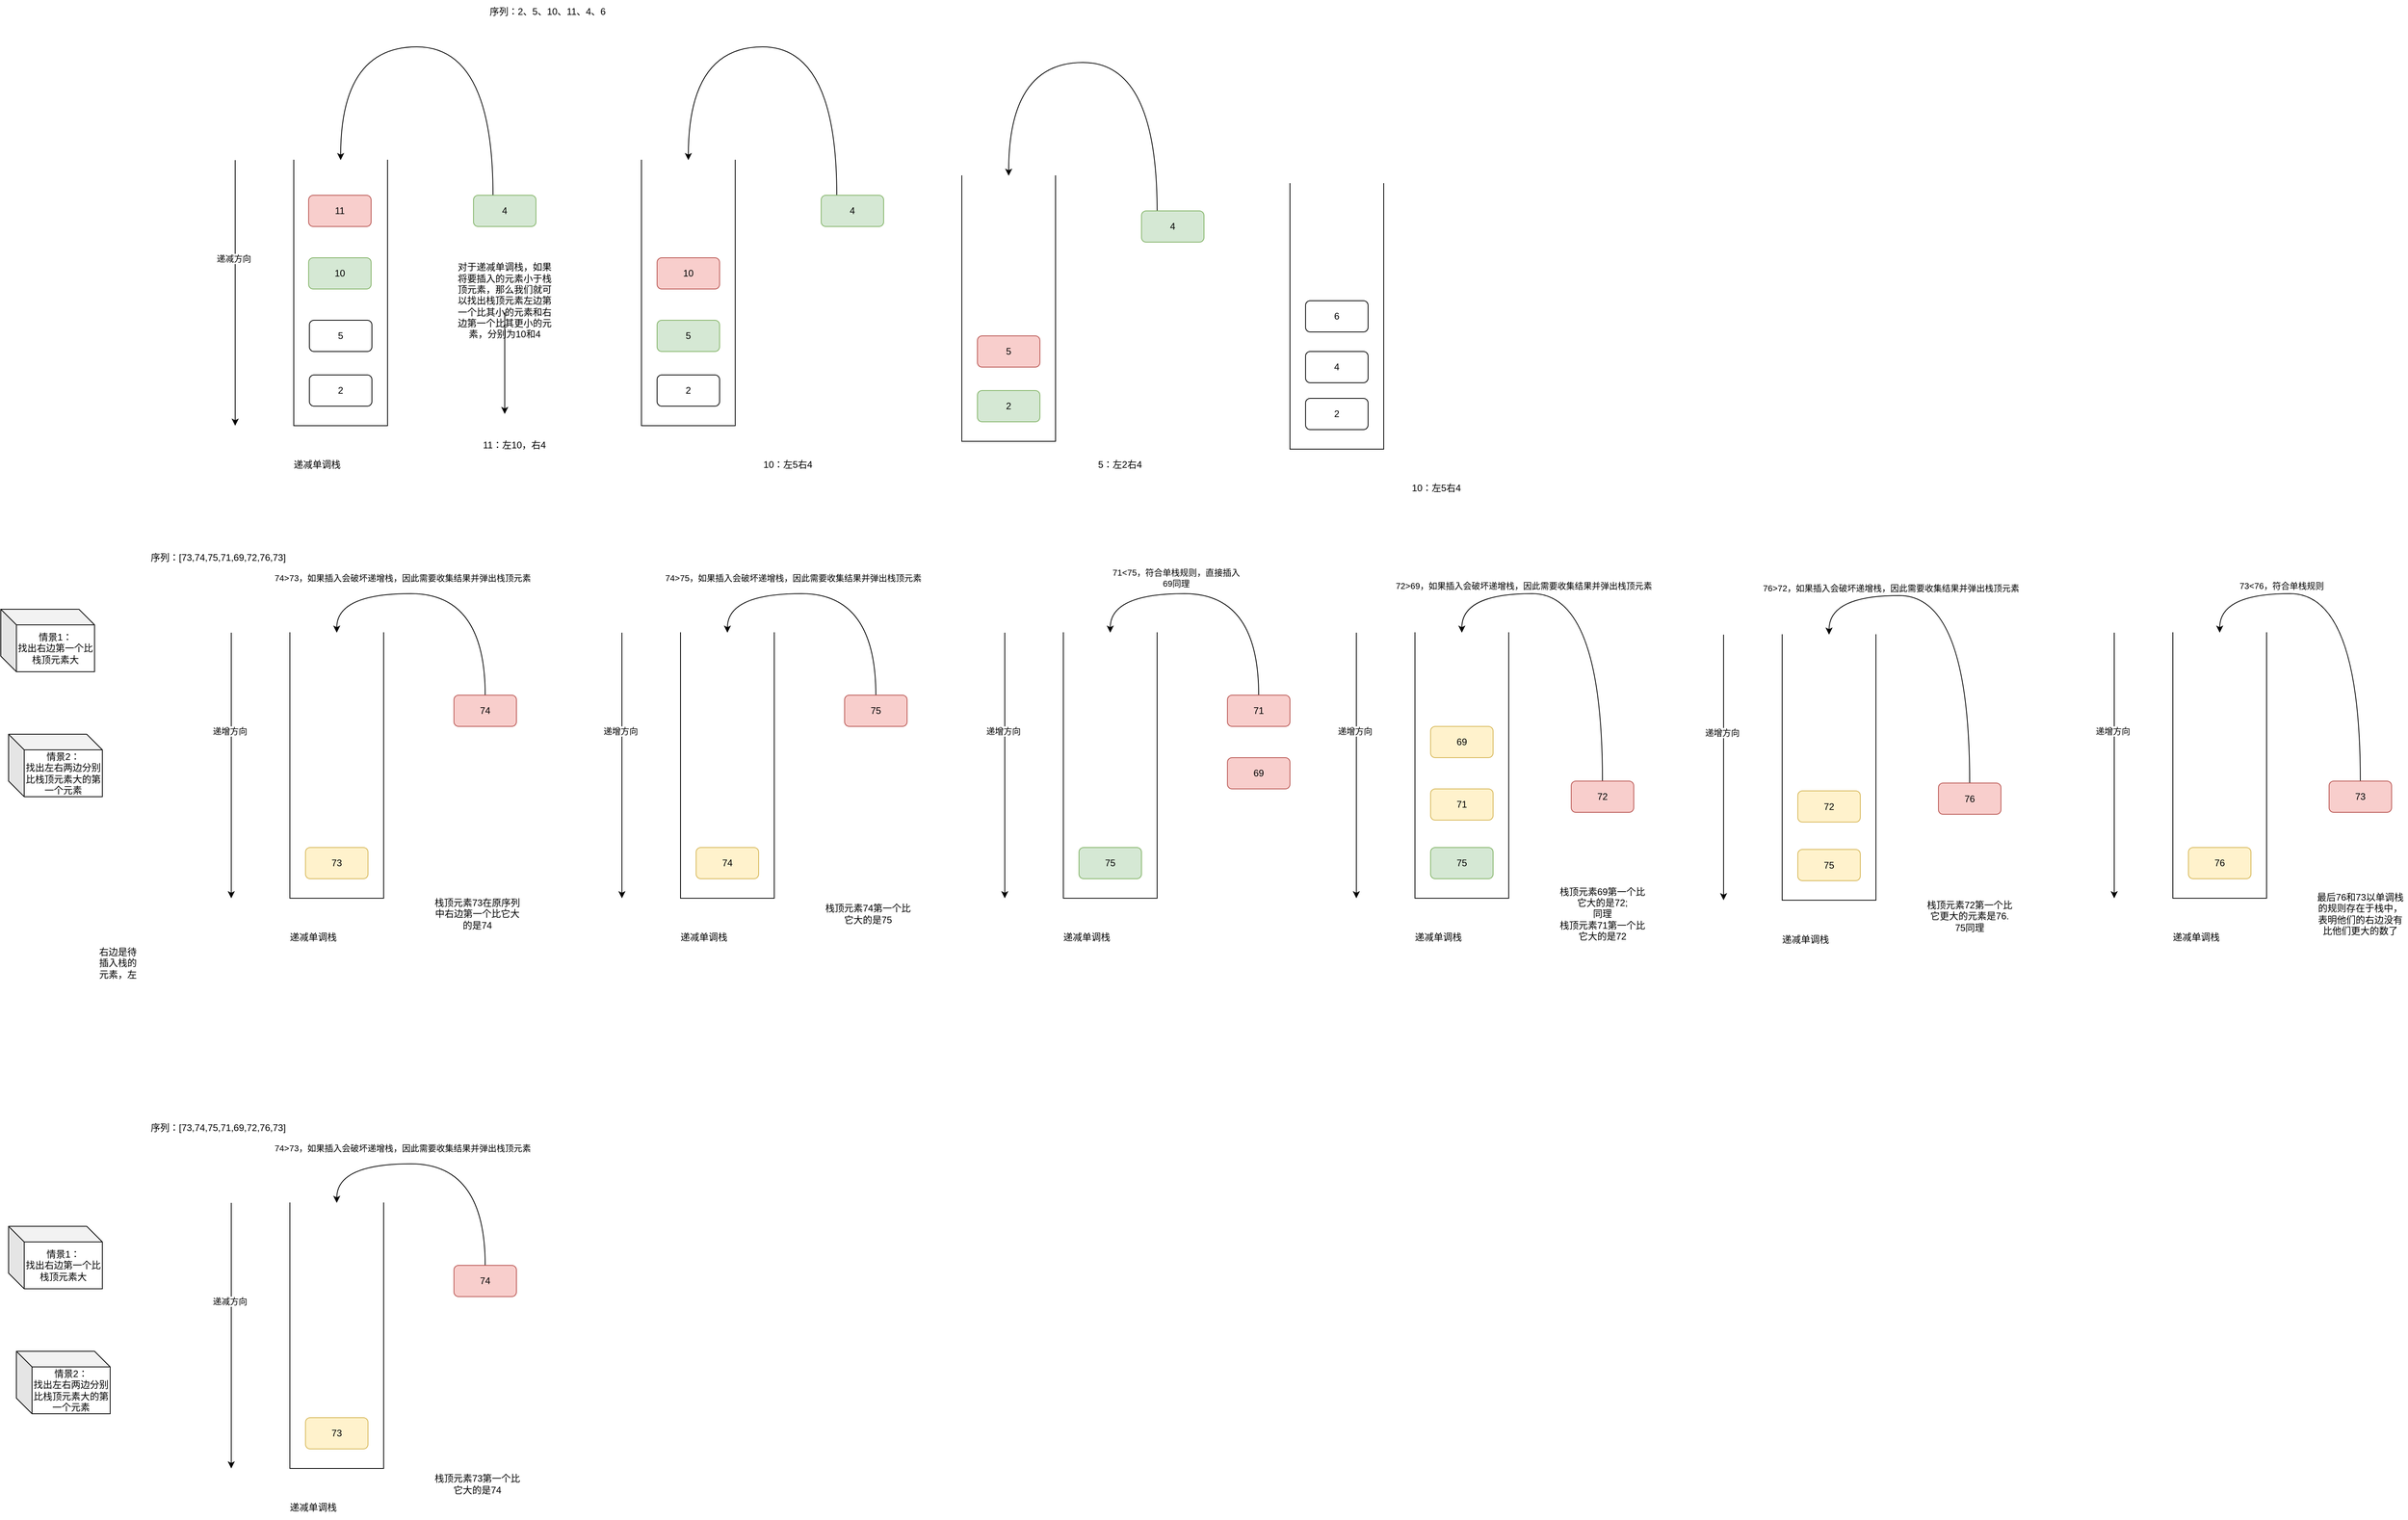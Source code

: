 <mxfile version="24.2.3" type="github">
  <diagram name="第 1 页" id="ewnleLoZy3X5R_nvyh3p">
    <mxGraphModel dx="2040" dy="665" grid="1" gridSize="10" guides="1" tooltips="1" connect="1" arrows="1" fold="1" page="1" pageScale="1" pageWidth="827" pageHeight="1169" math="0" shadow="0">
      <root>
        <mxCell id="0" />
        <mxCell id="1" parent="0" />
        <mxCell id="bXwB3TmRqBgJZ9fveNT7-1" value="" style="html=1;dashed=0;whiteSpace=wrap;shape=partialRectangle;right=0;direction=west;rotation=90;" parent="1" vertex="1">
          <mxGeometry x="205" y="345" width="340" height="120" as="geometry" />
        </mxCell>
        <mxCell id="bXwB3TmRqBgJZ9fveNT7-2" value="" style="endArrow=classic;html=1;rounded=0;" parent="1" edge="1">
          <mxGeometry width="50" height="50" relative="1" as="geometry">
            <mxPoint x="240" y="235" as="sourcePoint" />
            <mxPoint x="240" y="575" as="targetPoint" />
          </mxGeometry>
        </mxCell>
        <mxCell id="bXwB3TmRqBgJZ9fveNT7-4" value="递减方向" style="edgeLabel;html=1;align=center;verticalAlign=middle;resizable=0;points=[];" parent="bXwB3TmRqBgJZ9fveNT7-2" vertex="1" connectable="0">
          <mxGeometry x="-0.263" y="-2" relative="1" as="geometry">
            <mxPoint as="offset" />
          </mxGeometry>
        </mxCell>
        <mxCell id="bXwB3TmRqBgJZ9fveNT7-3" value="递减单调栈" style="text;html=1;align=center;verticalAlign=middle;whiteSpace=wrap;rounded=0;" parent="1" vertex="1">
          <mxGeometry x="280" y="610" width="130" height="30" as="geometry" />
        </mxCell>
        <mxCell id="bXwB3TmRqBgJZ9fveNT7-5" value="2" style="rounded=1;whiteSpace=wrap;html=1;" parent="1" vertex="1">
          <mxGeometry x="335" y="510" width="80" height="40" as="geometry" />
        </mxCell>
        <mxCell id="bXwB3TmRqBgJZ9fveNT7-6" value="5" style="rounded=1;whiteSpace=wrap;html=1;" parent="1" vertex="1">
          <mxGeometry x="335" y="440" width="80" height="40" as="geometry" />
        </mxCell>
        <mxCell id="bXwB3TmRqBgJZ9fveNT7-7" value="10" style="rounded=1;whiteSpace=wrap;html=1;fillColor=#d5e8d4;strokeColor=#82b366;" parent="1" vertex="1">
          <mxGeometry x="334" y="360" width="80" height="40" as="geometry" />
        </mxCell>
        <mxCell id="bXwB3TmRqBgJZ9fveNT7-9" value="11" style="rounded=1;whiteSpace=wrap;html=1;fillColor=#f8cecc;strokeColor=#b85450;" parent="1" vertex="1">
          <mxGeometry x="334" y="280" width="80" height="40" as="geometry" />
        </mxCell>
        <mxCell id="bXwB3TmRqBgJZ9fveNT7-12" style="edgeStyle=orthogonalEdgeStyle;rounded=0;orthogonalLoop=1;jettySize=auto;html=1;entryX=1;entryY=0.5;entryDx=0;entryDy=0;curved=1;" parent="1" source="bXwB3TmRqBgJZ9fveNT7-10" target="bXwB3TmRqBgJZ9fveNT7-1" edge="1">
          <mxGeometry relative="1" as="geometry">
            <Array as="points">
              <mxPoint x="570" y="90" />
              <mxPoint x="375" y="90" />
            </Array>
          </mxGeometry>
        </mxCell>
        <mxCell id="bXwB3TmRqBgJZ9fveNT7-10" value="4" style="rounded=1;whiteSpace=wrap;html=1;fillColor=#d5e8d4;strokeColor=#82b366;" parent="1" vertex="1">
          <mxGeometry x="545" y="280" width="80" height="40" as="geometry" />
        </mxCell>
        <mxCell id="bXwB3TmRqBgJZ9fveNT7-13" value="对于递减单调栈，如果将要插入的元素小于栈顶元素，那么我们就可以找出栈顶元素左边第一个比其小的元素和右边第一个比其更小的元素，分别为10和4" style="text;html=1;align=center;verticalAlign=middle;whiteSpace=wrap;rounded=0;" parent="1" vertex="1">
          <mxGeometry x="520" y="400" width="130" height="30" as="geometry" />
        </mxCell>
        <mxCell id="bXwB3TmRqBgJZ9fveNT7-14" value="序列：2、5、10、11、4、6" style="text;html=1;align=center;verticalAlign=middle;whiteSpace=wrap;rounded=0;" parent="1" vertex="1">
          <mxGeometry x="545" y="30" width="190" height="30" as="geometry" />
        </mxCell>
        <mxCell id="bXwB3TmRqBgJZ9fveNT7-17" value="" style="endArrow=classic;html=1;rounded=0;" parent="1" source="bXwB3TmRqBgJZ9fveNT7-13" edge="1">
          <mxGeometry width="50" height="50" relative="1" as="geometry">
            <mxPoint x="630" y="570" as="sourcePoint" />
            <mxPoint x="585" y="560" as="targetPoint" />
          </mxGeometry>
        </mxCell>
        <mxCell id="bXwB3TmRqBgJZ9fveNT7-18" value="11：左10，右4" style="text;html=1;align=center;verticalAlign=middle;whiteSpace=wrap;rounded=0;" parent="1" vertex="1">
          <mxGeometry x="555" y="585" width="85" height="30" as="geometry" />
        </mxCell>
        <mxCell id="bXwB3TmRqBgJZ9fveNT7-20" value="" style="html=1;dashed=0;whiteSpace=wrap;shape=partialRectangle;right=0;direction=west;rotation=90;" parent="1" vertex="1">
          <mxGeometry x="650" y="345" width="340" height="120" as="geometry" />
        </mxCell>
        <mxCell id="bXwB3TmRqBgJZ9fveNT7-21" value="2" style="rounded=1;whiteSpace=wrap;html=1;" parent="1" vertex="1">
          <mxGeometry x="780" y="510" width="80" height="40" as="geometry" />
        </mxCell>
        <mxCell id="bXwB3TmRqBgJZ9fveNT7-22" value="5" style="rounded=1;whiteSpace=wrap;html=1;fillColor=#d5e8d4;strokeColor=#82b366;" parent="1" vertex="1">
          <mxGeometry x="780" y="440" width="80" height="40" as="geometry" />
        </mxCell>
        <mxCell id="bXwB3TmRqBgJZ9fveNT7-23" value="10" style="rounded=1;whiteSpace=wrap;html=1;fillColor=#f8cecc;strokeColor=#b85450;" parent="1" vertex="1">
          <mxGeometry x="780" y="360" width="80" height="40" as="geometry" />
        </mxCell>
        <mxCell id="bXwB3TmRqBgJZ9fveNT7-25" style="edgeStyle=orthogonalEdgeStyle;rounded=0;orthogonalLoop=1;jettySize=auto;html=1;entryX=1;entryY=0.5;entryDx=0;entryDy=0;curved=1;" parent="1" source="bXwB3TmRqBgJZ9fveNT7-24" target="bXwB3TmRqBgJZ9fveNT7-20" edge="1">
          <mxGeometry relative="1" as="geometry">
            <Array as="points">
              <mxPoint x="1010" y="90" />
              <mxPoint x="820" y="90" />
            </Array>
          </mxGeometry>
        </mxCell>
        <mxCell id="bXwB3TmRqBgJZ9fveNT7-24" value="4" style="rounded=1;whiteSpace=wrap;html=1;fillColor=#d5e8d4;strokeColor=#82b366;" parent="1" vertex="1">
          <mxGeometry x="990" y="280" width="80" height="40" as="geometry" />
        </mxCell>
        <mxCell id="bXwB3TmRqBgJZ9fveNT7-26" value="10：左5右4" style="text;html=1;align=center;verticalAlign=middle;whiteSpace=wrap;rounded=0;" parent="1" vertex="1">
          <mxGeometry x="905" y="610" width="85" height="30" as="geometry" />
        </mxCell>
        <mxCell id="bXwB3TmRqBgJZ9fveNT7-28" value="" style="html=1;dashed=0;whiteSpace=wrap;shape=partialRectangle;right=0;direction=west;rotation=90;" parent="1" vertex="1">
          <mxGeometry x="1060" y="365" width="340" height="120" as="geometry" />
        </mxCell>
        <mxCell id="bXwB3TmRqBgJZ9fveNT7-29" value="2" style="rounded=1;whiteSpace=wrap;html=1;fillColor=#d5e8d4;strokeColor=#82b366;" parent="1" vertex="1">
          <mxGeometry x="1190" y="530" width="80" height="40" as="geometry" />
        </mxCell>
        <mxCell id="bXwB3TmRqBgJZ9fveNT7-30" value="5" style="rounded=1;whiteSpace=wrap;html=1;fillColor=#f8cecc;strokeColor=#b85450;" parent="1" vertex="1">
          <mxGeometry x="1190" y="460" width="80" height="40" as="geometry" />
        </mxCell>
        <mxCell id="bXwB3TmRqBgJZ9fveNT7-32" style="edgeStyle=orthogonalEdgeStyle;rounded=0;orthogonalLoop=1;jettySize=auto;html=1;entryX=1;entryY=0.5;entryDx=0;entryDy=0;curved=1;" parent="1" source="bXwB3TmRqBgJZ9fveNT7-33" target="bXwB3TmRqBgJZ9fveNT7-28" edge="1">
          <mxGeometry relative="1" as="geometry">
            <Array as="points">
              <mxPoint x="1420" y="110" />
              <mxPoint x="1230" y="110" />
            </Array>
          </mxGeometry>
        </mxCell>
        <mxCell id="bXwB3TmRqBgJZ9fveNT7-33" value="4" style="rounded=1;whiteSpace=wrap;html=1;fillColor=#d5e8d4;strokeColor=#82b366;" parent="1" vertex="1">
          <mxGeometry x="1400" y="300" width="80" height="40" as="geometry" />
        </mxCell>
        <mxCell id="bXwB3TmRqBgJZ9fveNT7-34" value="5：左2右4" style="text;html=1;align=center;verticalAlign=middle;whiteSpace=wrap;rounded=0;" parent="1" vertex="1">
          <mxGeometry x="1330" y="610" width="85" height="30" as="geometry" />
        </mxCell>
        <mxCell id="bXwB3TmRqBgJZ9fveNT7-35" value="" style="html=1;dashed=0;whiteSpace=wrap;shape=partialRectangle;right=0;direction=west;rotation=90;" parent="1" vertex="1">
          <mxGeometry x="1480" y="375" width="340" height="120" as="geometry" />
        </mxCell>
        <mxCell id="bXwB3TmRqBgJZ9fveNT7-36" value="2" style="rounded=1;whiteSpace=wrap;html=1;" parent="1" vertex="1">
          <mxGeometry x="1610" y="540" width="80" height="40" as="geometry" />
        </mxCell>
        <mxCell id="bXwB3TmRqBgJZ9fveNT7-40" value="4" style="rounded=1;whiteSpace=wrap;html=1;" parent="1" vertex="1">
          <mxGeometry x="1610" y="480" width="80" height="40" as="geometry" />
        </mxCell>
        <mxCell id="bXwB3TmRqBgJZ9fveNT7-41" value="10：左5右4" style="text;html=1;align=center;verticalAlign=middle;whiteSpace=wrap;rounded=0;" parent="1" vertex="1">
          <mxGeometry x="1735" y="640" width="85" height="30" as="geometry" />
        </mxCell>
        <mxCell id="bXwB3TmRqBgJZ9fveNT7-42" value="6" style="rounded=1;whiteSpace=wrap;html=1;" parent="1" vertex="1">
          <mxGeometry x="1610" y="415" width="80" height="40" as="geometry" />
        </mxCell>
        <mxCell id="0DS2U9l0eUhZTR6tqigi-1" value="" style="html=1;dashed=0;whiteSpace=wrap;shape=partialRectangle;right=0;direction=west;rotation=90;" vertex="1" parent="1">
          <mxGeometry x="200" y="950" width="340" height="120" as="geometry" />
        </mxCell>
        <mxCell id="0DS2U9l0eUhZTR6tqigi-2" value="" style="endArrow=classic;html=1;rounded=0;" edge="1" parent="1">
          <mxGeometry width="50" height="50" relative="1" as="geometry">
            <mxPoint x="235" y="840" as="sourcePoint" />
            <mxPoint x="235" y="1180" as="targetPoint" />
          </mxGeometry>
        </mxCell>
        <mxCell id="0DS2U9l0eUhZTR6tqigi-3" value="递增方向" style="edgeLabel;html=1;align=center;verticalAlign=middle;resizable=0;points=[];" vertex="1" connectable="0" parent="0DS2U9l0eUhZTR6tqigi-2">
          <mxGeometry x="-0.263" y="-2" relative="1" as="geometry">
            <mxPoint as="offset" />
          </mxGeometry>
        </mxCell>
        <mxCell id="0DS2U9l0eUhZTR6tqigi-4" value="递减单调栈" style="text;html=1;align=center;verticalAlign=middle;whiteSpace=wrap;rounded=0;" vertex="1" parent="1">
          <mxGeometry x="275" y="1215" width="130" height="30" as="geometry" />
        </mxCell>
        <mxCell id="0DS2U9l0eUhZTR6tqigi-5" value="73" style="rounded=1;whiteSpace=wrap;html=1;fillColor=#fff2cc;strokeColor=#d6b656;" vertex="1" parent="1">
          <mxGeometry x="330" y="1115" width="80" height="40" as="geometry" />
        </mxCell>
        <mxCell id="0DS2U9l0eUhZTR6tqigi-10" value="序列：[73,74,75,71,69,72,76,73]" style="text;whiteSpace=wrap;html=1;" vertex="1" parent="1">
          <mxGeometry x="130" y="730" width="260" height="40" as="geometry" />
        </mxCell>
        <mxCell id="0DS2U9l0eUhZTR6tqigi-12" style="edgeStyle=orthogonalEdgeStyle;rounded=0;orthogonalLoop=1;jettySize=auto;html=1;entryX=1;entryY=0.5;entryDx=0;entryDy=0;curved=1;" edge="1" parent="1" source="0DS2U9l0eUhZTR6tqigi-11" target="0DS2U9l0eUhZTR6tqigi-1">
          <mxGeometry relative="1" as="geometry">
            <Array as="points">
              <mxPoint x="560" y="790" />
              <mxPoint x="370" y="790" />
            </Array>
          </mxGeometry>
        </mxCell>
        <mxCell id="0DS2U9l0eUhZTR6tqigi-13" value="74&amp;gt;73，如果插入会破坏递增栈，因此需要收集结果并弹出栈顶元素" style="edgeLabel;html=1;align=center;verticalAlign=middle;resizable=0;points=[];" vertex="1" connectable="0" parent="0DS2U9l0eUhZTR6tqigi-12">
          <mxGeometry x="0.276" y="-3" relative="1" as="geometry">
            <mxPoint y="-17" as="offset" />
          </mxGeometry>
        </mxCell>
        <mxCell id="0DS2U9l0eUhZTR6tqigi-11" value="74" style="rounded=1;whiteSpace=wrap;html=1;fillColor=#f8cecc;strokeColor=#b85450;" vertex="1" parent="1">
          <mxGeometry x="520" y="920" width="80" height="40" as="geometry" />
        </mxCell>
        <mxCell id="0DS2U9l0eUhZTR6tqigi-14" value="栈顶元素73在原序列中右边第一个比它大的是74" style="text;html=1;align=center;verticalAlign=middle;whiteSpace=wrap;rounded=0;" vertex="1" parent="1">
          <mxGeometry x="490" y="1185" width="120" height="30" as="geometry" />
        </mxCell>
        <mxCell id="0DS2U9l0eUhZTR6tqigi-16" value="" style="html=1;dashed=0;whiteSpace=wrap;shape=partialRectangle;right=0;direction=west;rotation=90;" vertex="1" parent="1">
          <mxGeometry x="700" y="950" width="340" height="120" as="geometry" />
        </mxCell>
        <mxCell id="0DS2U9l0eUhZTR6tqigi-17" value="" style="endArrow=classic;html=1;rounded=0;" edge="1" parent="1">
          <mxGeometry width="50" height="50" relative="1" as="geometry">
            <mxPoint x="735" y="840" as="sourcePoint" />
            <mxPoint x="735" y="1180" as="targetPoint" />
          </mxGeometry>
        </mxCell>
        <mxCell id="0DS2U9l0eUhZTR6tqigi-18" value="递增方向" style="edgeLabel;html=1;align=center;verticalAlign=middle;resizable=0;points=[];" vertex="1" connectable="0" parent="0DS2U9l0eUhZTR6tqigi-17">
          <mxGeometry x="-0.263" y="-2" relative="1" as="geometry">
            <mxPoint as="offset" />
          </mxGeometry>
        </mxCell>
        <mxCell id="0DS2U9l0eUhZTR6tqigi-19" value="递减单调栈" style="text;html=1;align=center;verticalAlign=middle;whiteSpace=wrap;rounded=0;" vertex="1" parent="1">
          <mxGeometry x="775" y="1215" width="130" height="30" as="geometry" />
        </mxCell>
        <mxCell id="0DS2U9l0eUhZTR6tqigi-20" value="74" style="rounded=1;whiteSpace=wrap;html=1;fillColor=#fff2cc;strokeColor=#d6b656;" vertex="1" parent="1">
          <mxGeometry x="830" y="1115" width="80" height="40" as="geometry" />
        </mxCell>
        <mxCell id="0DS2U9l0eUhZTR6tqigi-21" style="edgeStyle=orthogonalEdgeStyle;rounded=0;orthogonalLoop=1;jettySize=auto;html=1;entryX=1;entryY=0.5;entryDx=0;entryDy=0;curved=1;" edge="1" parent="1" source="0DS2U9l0eUhZTR6tqigi-23" target="0DS2U9l0eUhZTR6tqigi-16">
          <mxGeometry relative="1" as="geometry">
            <Array as="points">
              <mxPoint x="1060" y="790" />
              <mxPoint x="870" y="790" />
            </Array>
          </mxGeometry>
        </mxCell>
        <mxCell id="0DS2U9l0eUhZTR6tqigi-22" value="74&amp;gt;75，如果插入会破坏递增栈，因此需要收集结果并弹出栈顶元素" style="edgeLabel;html=1;align=center;verticalAlign=middle;resizable=0;points=[];" vertex="1" connectable="0" parent="0DS2U9l0eUhZTR6tqigi-21">
          <mxGeometry x="0.276" y="-3" relative="1" as="geometry">
            <mxPoint y="-17" as="offset" />
          </mxGeometry>
        </mxCell>
        <mxCell id="0DS2U9l0eUhZTR6tqigi-23" value="75" style="rounded=1;whiteSpace=wrap;html=1;fillColor=#f8cecc;strokeColor=#b85450;" vertex="1" parent="1">
          <mxGeometry x="1020" y="920" width="80" height="40" as="geometry" />
        </mxCell>
        <mxCell id="0DS2U9l0eUhZTR6tqigi-24" value="栈顶元素74第一个比它大的是75" style="text;html=1;align=center;verticalAlign=middle;whiteSpace=wrap;rounded=0;" vertex="1" parent="1">
          <mxGeometry x="990" y="1185" width="120" height="30" as="geometry" />
        </mxCell>
        <mxCell id="0DS2U9l0eUhZTR6tqigi-25" value="" style="html=1;dashed=0;whiteSpace=wrap;shape=partialRectangle;right=0;direction=west;rotation=90;" vertex="1" parent="1">
          <mxGeometry x="1190" y="950" width="340" height="120" as="geometry" />
        </mxCell>
        <mxCell id="0DS2U9l0eUhZTR6tqigi-26" value="" style="endArrow=classic;html=1;rounded=0;" edge="1" parent="1">
          <mxGeometry width="50" height="50" relative="1" as="geometry">
            <mxPoint x="1225" y="840" as="sourcePoint" />
            <mxPoint x="1225" y="1180" as="targetPoint" />
          </mxGeometry>
        </mxCell>
        <mxCell id="0DS2U9l0eUhZTR6tqigi-27" value="递增方向" style="edgeLabel;html=1;align=center;verticalAlign=middle;resizable=0;points=[];" vertex="1" connectable="0" parent="0DS2U9l0eUhZTR6tqigi-26">
          <mxGeometry x="-0.263" y="-2" relative="1" as="geometry">
            <mxPoint as="offset" />
          </mxGeometry>
        </mxCell>
        <mxCell id="0DS2U9l0eUhZTR6tqigi-28" value="递减单调栈" style="text;html=1;align=center;verticalAlign=middle;whiteSpace=wrap;rounded=0;" vertex="1" parent="1">
          <mxGeometry x="1265" y="1215" width="130" height="30" as="geometry" />
        </mxCell>
        <mxCell id="0DS2U9l0eUhZTR6tqigi-29" value="75" style="rounded=1;whiteSpace=wrap;html=1;fillColor=#d5e8d4;strokeColor=#82b366;" vertex="1" parent="1">
          <mxGeometry x="1320" y="1115" width="80" height="40" as="geometry" />
        </mxCell>
        <mxCell id="0DS2U9l0eUhZTR6tqigi-30" style="edgeStyle=orthogonalEdgeStyle;rounded=0;orthogonalLoop=1;jettySize=auto;html=1;entryX=1;entryY=0.5;entryDx=0;entryDy=0;curved=1;" edge="1" parent="1" source="0DS2U9l0eUhZTR6tqigi-32" target="0DS2U9l0eUhZTR6tqigi-25">
          <mxGeometry relative="1" as="geometry">
            <Array as="points">
              <mxPoint x="1550" y="790" />
              <mxPoint x="1360" y="790" />
            </Array>
          </mxGeometry>
        </mxCell>
        <mxCell id="0DS2U9l0eUhZTR6tqigi-31" value="71&amp;lt;75，符合单栈规则，直接插入&lt;br&gt;69同理" style="edgeLabel;html=1;align=center;verticalAlign=middle;resizable=0;points=[];" vertex="1" connectable="0" parent="0DS2U9l0eUhZTR6tqigi-30">
          <mxGeometry x="0.276" y="-3" relative="1" as="geometry">
            <mxPoint y="-17" as="offset" />
          </mxGeometry>
        </mxCell>
        <mxCell id="0DS2U9l0eUhZTR6tqigi-32" value="71" style="rounded=1;whiteSpace=wrap;html=1;fillColor=#f8cecc;strokeColor=#b85450;" vertex="1" parent="1">
          <mxGeometry x="1510" y="920" width="80" height="40" as="geometry" />
        </mxCell>
        <mxCell id="0DS2U9l0eUhZTR6tqigi-34" value="69" style="rounded=1;whiteSpace=wrap;html=1;fillColor=#f8cecc;strokeColor=#b85450;" vertex="1" parent="1">
          <mxGeometry x="1510" y="1000" width="80" height="40" as="geometry" />
        </mxCell>
        <mxCell id="0DS2U9l0eUhZTR6tqigi-35" value="" style="html=1;dashed=0;whiteSpace=wrap;shape=partialRectangle;right=0;direction=west;rotation=90;" vertex="1" parent="1">
          <mxGeometry x="1640" y="950" width="340" height="120" as="geometry" />
        </mxCell>
        <mxCell id="0DS2U9l0eUhZTR6tqigi-36" value="" style="endArrow=classic;html=1;rounded=0;" edge="1" parent="1">
          <mxGeometry width="50" height="50" relative="1" as="geometry">
            <mxPoint x="1675" y="840" as="sourcePoint" />
            <mxPoint x="1675" y="1180" as="targetPoint" />
          </mxGeometry>
        </mxCell>
        <mxCell id="0DS2U9l0eUhZTR6tqigi-37" value="递增方向" style="edgeLabel;html=1;align=center;verticalAlign=middle;resizable=0;points=[];" vertex="1" connectable="0" parent="0DS2U9l0eUhZTR6tqigi-36">
          <mxGeometry x="-0.263" y="-2" relative="1" as="geometry">
            <mxPoint as="offset" />
          </mxGeometry>
        </mxCell>
        <mxCell id="0DS2U9l0eUhZTR6tqigi-38" value="递减单调栈" style="text;html=1;align=center;verticalAlign=middle;whiteSpace=wrap;rounded=0;" vertex="1" parent="1">
          <mxGeometry x="1715" y="1215" width="130" height="30" as="geometry" />
        </mxCell>
        <mxCell id="0DS2U9l0eUhZTR6tqigi-39" value="75" style="rounded=1;whiteSpace=wrap;html=1;fillColor=#d5e8d4;strokeColor=#82b366;" vertex="1" parent="1">
          <mxGeometry x="1770" y="1115" width="80" height="40" as="geometry" />
        </mxCell>
        <mxCell id="0DS2U9l0eUhZTR6tqigi-42" value="71" style="rounded=1;whiteSpace=wrap;html=1;fillColor=#fff2cc;strokeColor=#d6b656;" vertex="1" parent="1">
          <mxGeometry x="1770" y="1040" width="80" height="40" as="geometry" />
        </mxCell>
        <mxCell id="0DS2U9l0eUhZTR6tqigi-43" value="栈顶元素69第一个比它大的是72;&lt;br&gt;同理&lt;br&gt;栈顶元素71第一个比它大的是72" style="text;html=1;align=center;verticalAlign=middle;whiteSpace=wrap;rounded=0;" vertex="1" parent="1">
          <mxGeometry x="1930" y="1185" width="120" height="30" as="geometry" />
        </mxCell>
        <mxCell id="0DS2U9l0eUhZTR6tqigi-44" value="69" style="rounded=1;whiteSpace=wrap;html=1;fillColor=#fff2cc;strokeColor=#d6b656;" vertex="1" parent="1">
          <mxGeometry x="1770" y="960" width="80" height="40" as="geometry" />
        </mxCell>
        <mxCell id="0DS2U9l0eUhZTR6tqigi-47" style="edgeStyle=orthogonalEdgeStyle;rounded=0;orthogonalLoop=1;jettySize=auto;html=1;entryX=1;entryY=0.5;entryDx=0;entryDy=0;curved=1;" edge="1" parent="1" source="0DS2U9l0eUhZTR6tqigi-46" target="0DS2U9l0eUhZTR6tqigi-35">
          <mxGeometry relative="1" as="geometry">
            <Array as="points">
              <mxPoint x="1990" y="790" />
              <mxPoint x="1810" y="790" />
            </Array>
          </mxGeometry>
        </mxCell>
        <mxCell id="0DS2U9l0eUhZTR6tqigi-48" value="72&amp;gt;69，如果插入会破坏递增栈，因此需要收集结果并弹出栈顶元素" style="edgeLabel;html=1;align=center;verticalAlign=middle;resizable=0;points=[];" vertex="1" connectable="0" parent="0DS2U9l0eUhZTR6tqigi-47">
          <mxGeometry x="0.454" y="2" relative="1" as="geometry">
            <mxPoint y="-12" as="offset" />
          </mxGeometry>
        </mxCell>
        <mxCell id="0DS2U9l0eUhZTR6tqigi-46" value="72" style="rounded=1;whiteSpace=wrap;html=1;fillColor=#f8cecc;strokeColor=#b85450;" vertex="1" parent="1">
          <mxGeometry x="1950" y="1030" width="80" height="40" as="geometry" />
        </mxCell>
        <mxCell id="0DS2U9l0eUhZTR6tqigi-49" value="" style="html=1;dashed=0;whiteSpace=wrap;shape=partialRectangle;right=0;direction=west;rotation=90;" vertex="1" parent="1">
          <mxGeometry x="2110" y="952.5" width="340" height="120" as="geometry" />
        </mxCell>
        <mxCell id="0DS2U9l0eUhZTR6tqigi-50" value="" style="endArrow=classic;html=1;rounded=0;" edge="1" parent="1">
          <mxGeometry width="50" height="50" relative="1" as="geometry">
            <mxPoint x="2145" y="842.5" as="sourcePoint" />
            <mxPoint x="2145" y="1182.5" as="targetPoint" />
          </mxGeometry>
        </mxCell>
        <mxCell id="0DS2U9l0eUhZTR6tqigi-51" value="递增方向" style="edgeLabel;html=1;align=center;verticalAlign=middle;resizable=0;points=[];" vertex="1" connectable="0" parent="0DS2U9l0eUhZTR6tqigi-50">
          <mxGeometry x="-0.263" y="-2" relative="1" as="geometry">
            <mxPoint as="offset" />
          </mxGeometry>
        </mxCell>
        <mxCell id="0DS2U9l0eUhZTR6tqigi-52" value="递减单调栈" style="text;html=1;align=center;verticalAlign=middle;whiteSpace=wrap;rounded=0;" vertex="1" parent="1">
          <mxGeometry x="2185" y="1217.5" width="130" height="30" as="geometry" />
        </mxCell>
        <mxCell id="0DS2U9l0eUhZTR6tqigi-53" value="75" style="rounded=1;whiteSpace=wrap;html=1;fillColor=#fff2cc;strokeColor=#d6b656;" vertex="1" parent="1">
          <mxGeometry x="2240" y="1117.5" width="80" height="40" as="geometry" />
        </mxCell>
        <mxCell id="0DS2U9l0eUhZTR6tqigi-54" value="72" style="rounded=1;whiteSpace=wrap;html=1;fillColor=#fff2cc;strokeColor=#d6b656;" vertex="1" parent="1">
          <mxGeometry x="2240" y="1042.5" width="80" height="40" as="geometry" />
        </mxCell>
        <mxCell id="0DS2U9l0eUhZTR6tqigi-55" value="栈顶元素72第一个比它更大的元素是76.&lt;br&gt;75同理" style="text;html=1;align=center;verticalAlign=middle;whiteSpace=wrap;rounded=0;" vertex="1" parent="1">
          <mxGeometry x="2400" y="1187.5" width="120" height="30" as="geometry" />
        </mxCell>
        <mxCell id="0DS2U9l0eUhZTR6tqigi-57" style="edgeStyle=orthogonalEdgeStyle;rounded=0;orthogonalLoop=1;jettySize=auto;html=1;entryX=1;entryY=0.5;entryDx=0;entryDy=0;curved=1;" edge="1" parent="1" source="0DS2U9l0eUhZTR6tqigi-59" target="0DS2U9l0eUhZTR6tqigi-49">
          <mxGeometry relative="1" as="geometry">
            <Array as="points">
              <mxPoint x="2460" y="792.5" />
              <mxPoint x="2280" y="792.5" />
            </Array>
          </mxGeometry>
        </mxCell>
        <mxCell id="0DS2U9l0eUhZTR6tqigi-58" value="76&amp;gt;72，如果插入会破坏递增栈，因此需要收集结果并弹出栈顶元素" style="edgeLabel;html=1;align=center;verticalAlign=middle;resizable=0;points=[];" vertex="1" connectable="0" parent="0DS2U9l0eUhZTR6tqigi-57">
          <mxGeometry x="0.454" y="2" relative="1" as="geometry">
            <mxPoint y="-12" as="offset" />
          </mxGeometry>
        </mxCell>
        <mxCell id="0DS2U9l0eUhZTR6tqigi-59" value="76" style="rounded=1;whiteSpace=wrap;html=1;fillColor=#f8cecc;strokeColor=#b85450;" vertex="1" parent="1">
          <mxGeometry x="2420" y="1032.5" width="80" height="40" as="geometry" />
        </mxCell>
        <mxCell id="0DS2U9l0eUhZTR6tqigi-60" value="" style="html=1;dashed=0;whiteSpace=wrap;shape=partialRectangle;right=0;direction=west;rotation=90;" vertex="1" parent="1">
          <mxGeometry x="2610" y="950" width="340" height="120" as="geometry" />
        </mxCell>
        <mxCell id="0DS2U9l0eUhZTR6tqigi-61" value="" style="endArrow=classic;html=1;rounded=0;" edge="1" parent="1">
          <mxGeometry width="50" height="50" relative="1" as="geometry">
            <mxPoint x="2645" y="840" as="sourcePoint" />
            <mxPoint x="2645" y="1180" as="targetPoint" />
          </mxGeometry>
        </mxCell>
        <mxCell id="0DS2U9l0eUhZTR6tqigi-62" value="递增方向" style="edgeLabel;html=1;align=center;verticalAlign=middle;resizable=0;points=[];" vertex="1" connectable="0" parent="0DS2U9l0eUhZTR6tqigi-61">
          <mxGeometry x="-0.263" y="-2" relative="1" as="geometry">
            <mxPoint as="offset" />
          </mxGeometry>
        </mxCell>
        <mxCell id="0DS2U9l0eUhZTR6tqigi-63" value="递减单调栈" style="text;html=1;align=center;verticalAlign=middle;whiteSpace=wrap;rounded=0;" vertex="1" parent="1">
          <mxGeometry x="2685" y="1215" width="130" height="30" as="geometry" />
        </mxCell>
        <mxCell id="0DS2U9l0eUhZTR6tqigi-64" value="76" style="rounded=1;whiteSpace=wrap;html=1;fillColor=#fff2cc;strokeColor=#d6b656;" vertex="1" parent="1">
          <mxGeometry x="2740" y="1115" width="80" height="40" as="geometry" />
        </mxCell>
        <mxCell id="0DS2U9l0eUhZTR6tqigi-66" value="最后76和73以单调栈的规则存在于栈中，表明他们的右边没有比他们更大的数了" style="text;html=1;align=center;verticalAlign=middle;whiteSpace=wrap;rounded=0;" vertex="1" parent="1">
          <mxGeometry x="2900" y="1185" width="120" height="30" as="geometry" />
        </mxCell>
        <mxCell id="0DS2U9l0eUhZTR6tqigi-67" style="edgeStyle=orthogonalEdgeStyle;rounded=0;orthogonalLoop=1;jettySize=auto;html=1;entryX=1;entryY=0.5;entryDx=0;entryDy=0;curved=1;" edge="1" parent="1" source="0DS2U9l0eUhZTR6tqigi-69" target="0DS2U9l0eUhZTR6tqigi-60">
          <mxGeometry relative="1" as="geometry">
            <Array as="points">
              <mxPoint x="2960" y="790" />
              <mxPoint x="2780" y="790" />
            </Array>
          </mxGeometry>
        </mxCell>
        <mxCell id="0DS2U9l0eUhZTR6tqigi-68" value="73&amp;lt;76，符合单栈规则" style="edgeLabel;html=1;align=center;verticalAlign=middle;resizable=0;points=[];" vertex="1" connectable="0" parent="0DS2U9l0eUhZTR6tqigi-67">
          <mxGeometry x="0.454" y="2" relative="1" as="geometry">
            <mxPoint y="-12" as="offset" />
          </mxGeometry>
        </mxCell>
        <mxCell id="0DS2U9l0eUhZTR6tqigi-69" value="73" style="rounded=1;whiteSpace=wrap;html=1;fillColor=#f8cecc;strokeColor=#b85450;" vertex="1" parent="1">
          <mxGeometry x="2920" y="1030" width="80" height="40" as="geometry" />
        </mxCell>
        <mxCell id="0DS2U9l0eUhZTR6tqigi-71" value="" style="html=1;dashed=0;whiteSpace=wrap;shape=partialRectangle;right=0;direction=west;rotation=90;" vertex="1" parent="1">
          <mxGeometry x="200" y="1680" width="340" height="120" as="geometry" />
        </mxCell>
        <mxCell id="0DS2U9l0eUhZTR6tqigi-72" value="" style="endArrow=classic;html=1;rounded=0;" edge="1" parent="1">
          <mxGeometry width="50" height="50" relative="1" as="geometry">
            <mxPoint x="235" y="1570" as="sourcePoint" />
            <mxPoint x="235" y="1910" as="targetPoint" />
          </mxGeometry>
        </mxCell>
        <mxCell id="0DS2U9l0eUhZTR6tqigi-73" value="递减方向" style="edgeLabel;html=1;align=center;verticalAlign=middle;resizable=0;points=[];" vertex="1" connectable="0" parent="0DS2U9l0eUhZTR6tqigi-72">
          <mxGeometry x="-0.263" y="-2" relative="1" as="geometry">
            <mxPoint as="offset" />
          </mxGeometry>
        </mxCell>
        <mxCell id="0DS2U9l0eUhZTR6tqigi-74" value="递减单调栈" style="text;html=1;align=center;verticalAlign=middle;whiteSpace=wrap;rounded=0;" vertex="1" parent="1">
          <mxGeometry x="275" y="1945" width="130" height="30" as="geometry" />
        </mxCell>
        <mxCell id="0DS2U9l0eUhZTR6tqigi-75" value="73" style="rounded=1;whiteSpace=wrap;html=1;fillColor=#fff2cc;strokeColor=#d6b656;" vertex="1" parent="1">
          <mxGeometry x="330" y="1845" width="80" height="40" as="geometry" />
        </mxCell>
        <mxCell id="0DS2U9l0eUhZTR6tqigi-76" value="序列：[73,74,75,71,69,72,76,73]" style="text;whiteSpace=wrap;html=1;" vertex="1" parent="1">
          <mxGeometry x="130" y="1460" width="260" height="40" as="geometry" />
        </mxCell>
        <mxCell id="0DS2U9l0eUhZTR6tqigi-77" style="edgeStyle=orthogonalEdgeStyle;rounded=0;orthogonalLoop=1;jettySize=auto;html=1;entryX=1;entryY=0.5;entryDx=0;entryDy=0;curved=1;" edge="1" parent="1" source="0DS2U9l0eUhZTR6tqigi-79" target="0DS2U9l0eUhZTR6tqigi-71">
          <mxGeometry relative="1" as="geometry">
            <Array as="points">
              <mxPoint x="560" y="1520" />
              <mxPoint x="370" y="1520" />
            </Array>
          </mxGeometry>
        </mxCell>
        <mxCell id="0DS2U9l0eUhZTR6tqigi-78" value="74&amp;gt;73，如果插入会破坏递增栈，因此需要收集结果并弹出栈顶元素" style="edgeLabel;html=1;align=center;verticalAlign=middle;resizable=0;points=[];" vertex="1" connectable="0" parent="0DS2U9l0eUhZTR6tqigi-77">
          <mxGeometry x="0.276" y="-3" relative="1" as="geometry">
            <mxPoint y="-17" as="offset" />
          </mxGeometry>
        </mxCell>
        <mxCell id="0DS2U9l0eUhZTR6tqigi-79" value="74" style="rounded=1;whiteSpace=wrap;html=1;fillColor=#f8cecc;strokeColor=#b85450;" vertex="1" parent="1">
          <mxGeometry x="520" y="1650" width="80" height="40" as="geometry" />
        </mxCell>
        <mxCell id="0DS2U9l0eUhZTR6tqigi-80" value="栈顶元素73第一个比它大的是74" style="text;html=1;align=center;verticalAlign=middle;whiteSpace=wrap;rounded=0;" vertex="1" parent="1">
          <mxGeometry x="490" y="1915" width="120" height="30" as="geometry" />
        </mxCell>
        <mxCell id="0DS2U9l0eUhZTR6tqigi-82" value="右边是待插入栈的元素，左" style="text;html=1;align=center;verticalAlign=middle;whiteSpace=wrap;rounded=0;" vertex="1" parent="1">
          <mxGeometry x="60" y="1247.5" width="60" height="30" as="geometry" />
        </mxCell>
        <mxCell id="0DS2U9l0eUhZTR6tqigi-83" value="情景1：&lt;br&gt;找出右边第一个比栈顶元素大" style="shape=cube;whiteSpace=wrap;html=1;boundedLbl=1;backgroundOutline=1;darkOpacity=0.05;darkOpacity2=0.1;" vertex="1" parent="1">
          <mxGeometry x="-60" y="810" width="120" height="80" as="geometry" />
        </mxCell>
        <mxCell id="0DS2U9l0eUhZTR6tqigi-84" value="情景2：&lt;br&gt;&lt;div&gt;找出左右两边分别比栈顶元素大的第一个元素&lt;/div&gt;" style="shape=cube;whiteSpace=wrap;html=1;boundedLbl=1;backgroundOutline=1;darkOpacity=0.05;darkOpacity2=0.1;" vertex="1" parent="1">
          <mxGeometry x="-50" y="970" width="120" height="80" as="geometry" />
        </mxCell>
        <mxCell id="0DS2U9l0eUhZTR6tqigi-86" value="情景1：&lt;br&gt;找出右边第一个比栈顶元素大" style="shape=cube;whiteSpace=wrap;html=1;boundedLbl=1;backgroundOutline=1;darkOpacity=0.05;darkOpacity2=0.1;" vertex="1" parent="1">
          <mxGeometry x="-50" y="1600" width="120" height="80" as="geometry" />
        </mxCell>
        <mxCell id="0DS2U9l0eUhZTR6tqigi-87" value="情景2：&lt;br&gt;&lt;div&gt;找出左右两边分别比栈顶元素大的第一个元素&lt;/div&gt;" style="shape=cube;whiteSpace=wrap;html=1;boundedLbl=1;backgroundOutline=1;darkOpacity=0.05;darkOpacity2=0.1;" vertex="1" parent="1">
          <mxGeometry x="-40" y="1760" width="120" height="80" as="geometry" />
        </mxCell>
      </root>
    </mxGraphModel>
  </diagram>
</mxfile>
